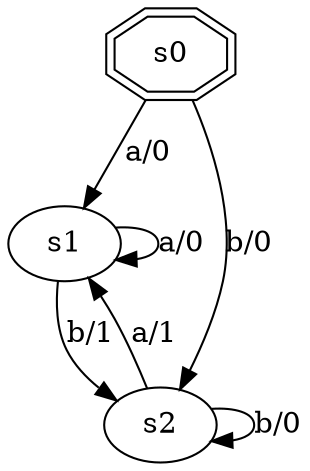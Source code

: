 digraph test_27 {
    s0 -> s1 [label="a/0"];
   	s0 -> s2 [label="b/0"];
   	s1 -> s1 [label="a/0"];
   	s1 -> s2 [label="b/1"];
   	s2 -> s2 [label="b/0"];
   	s2 -> s1 [label="a/1"];
    s0 [shape=doubleoctagon];
}
